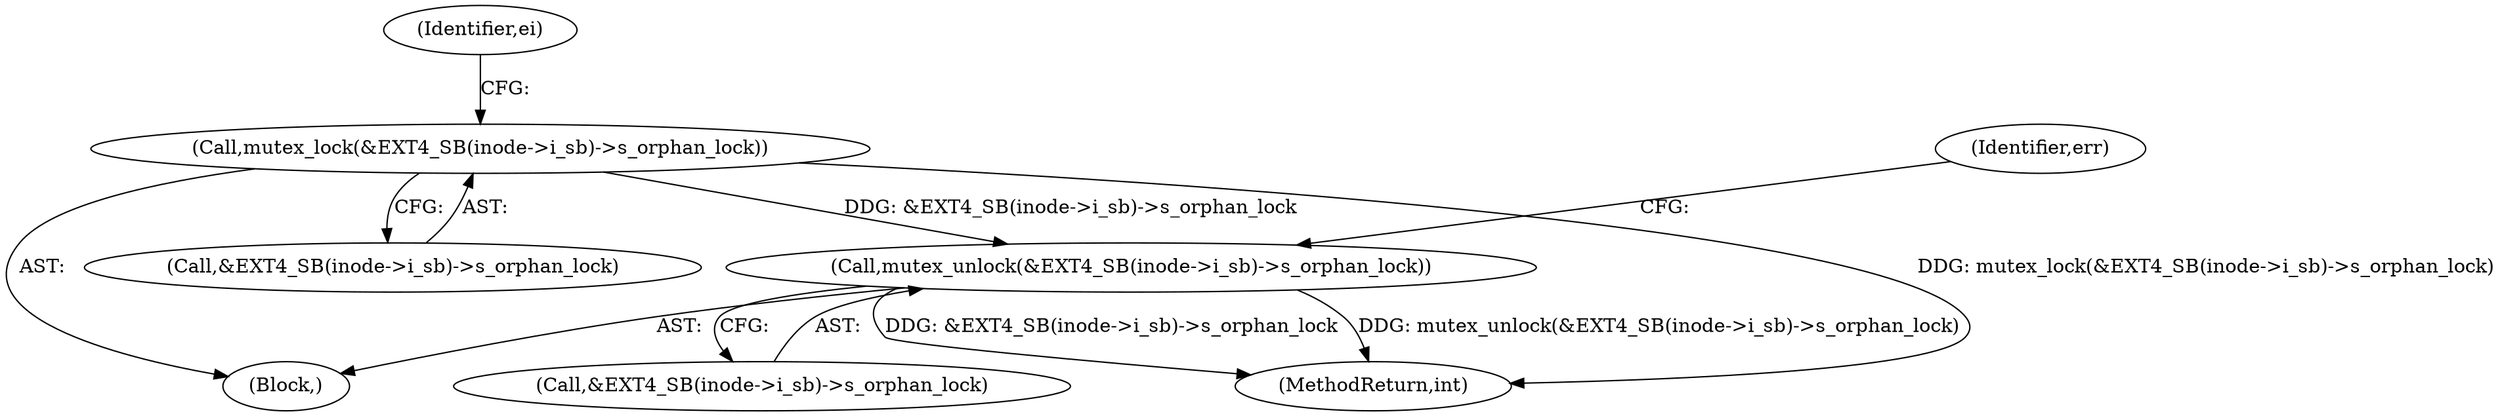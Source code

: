 digraph "0_linux_0e9a9a1ad619e7e987815d20262d36a2f95717ca@API" {
"1000128" [label="(Call,mutex_lock(&EXT4_SB(inode->i_sb)->s_orphan_lock))"];
"1000280" [label="(Call,mutex_unlock(&EXT4_SB(inode->i_sb)->s_orphan_lock))"];
"1000129" [label="(Call,&EXT4_SB(inode->i_sb)->s_orphan_lock)"];
"1000104" [label="(Block,)"];
"1000280" [label="(Call,mutex_unlock(&EXT4_SB(inode->i_sb)->s_orphan_lock))"];
"1000140" [label="(Identifier,ei)"];
"1000128" [label="(Call,mutex_lock(&EXT4_SB(inode->i_sb)->s_orphan_lock))"];
"1000281" [label="(Call,&EXT4_SB(inode->i_sb)->s_orphan_lock)"];
"1000289" [label="(Identifier,err)"];
"1000296" [label="(MethodReturn,int)"];
"1000128" -> "1000104"  [label="AST: "];
"1000128" -> "1000129"  [label="CFG: "];
"1000129" -> "1000128"  [label="AST: "];
"1000140" -> "1000128"  [label="CFG: "];
"1000128" -> "1000296"  [label="DDG: mutex_lock(&EXT4_SB(inode->i_sb)->s_orphan_lock)"];
"1000128" -> "1000280"  [label="DDG: &EXT4_SB(inode->i_sb)->s_orphan_lock"];
"1000280" -> "1000104"  [label="AST: "];
"1000280" -> "1000281"  [label="CFG: "];
"1000281" -> "1000280"  [label="AST: "];
"1000289" -> "1000280"  [label="CFG: "];
"1000280" -> "1000296"  [label="DDG: mutex_unlock(&EXT4_SB(inode->i_sb)->s_orphan_lock)"];
"1000280" -> "1000296"  [label="DDG: &EXT4_SB(inode->i_sb)->s_orphan_lock"];
}
